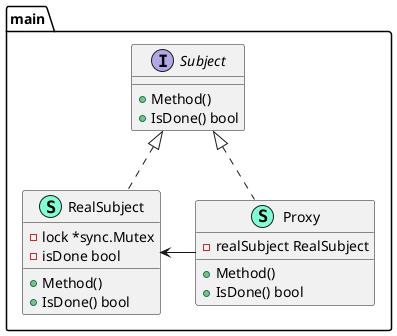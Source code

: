 @startuml
namespace main {
    class Proxy << (S,Aquamarine) >> {
        - realSubject RealSubject

        + Method() 
        + IsDone() bool

    }
    class RealSubject << (S,Aquamarine) >> {
        - lock *sync.Mutex
        - isDone bool

        + Method() 
        + IsDone() bool

    }
    interface Subject  {
        + Method() 
        + IsDone() bool

    }
}

"main.Subject" <|.. "main.Proxy"
"main.Subject" <|.. "main.RealSubject"
"main.RealSubject" <- "main.Proxy"

@enduml
